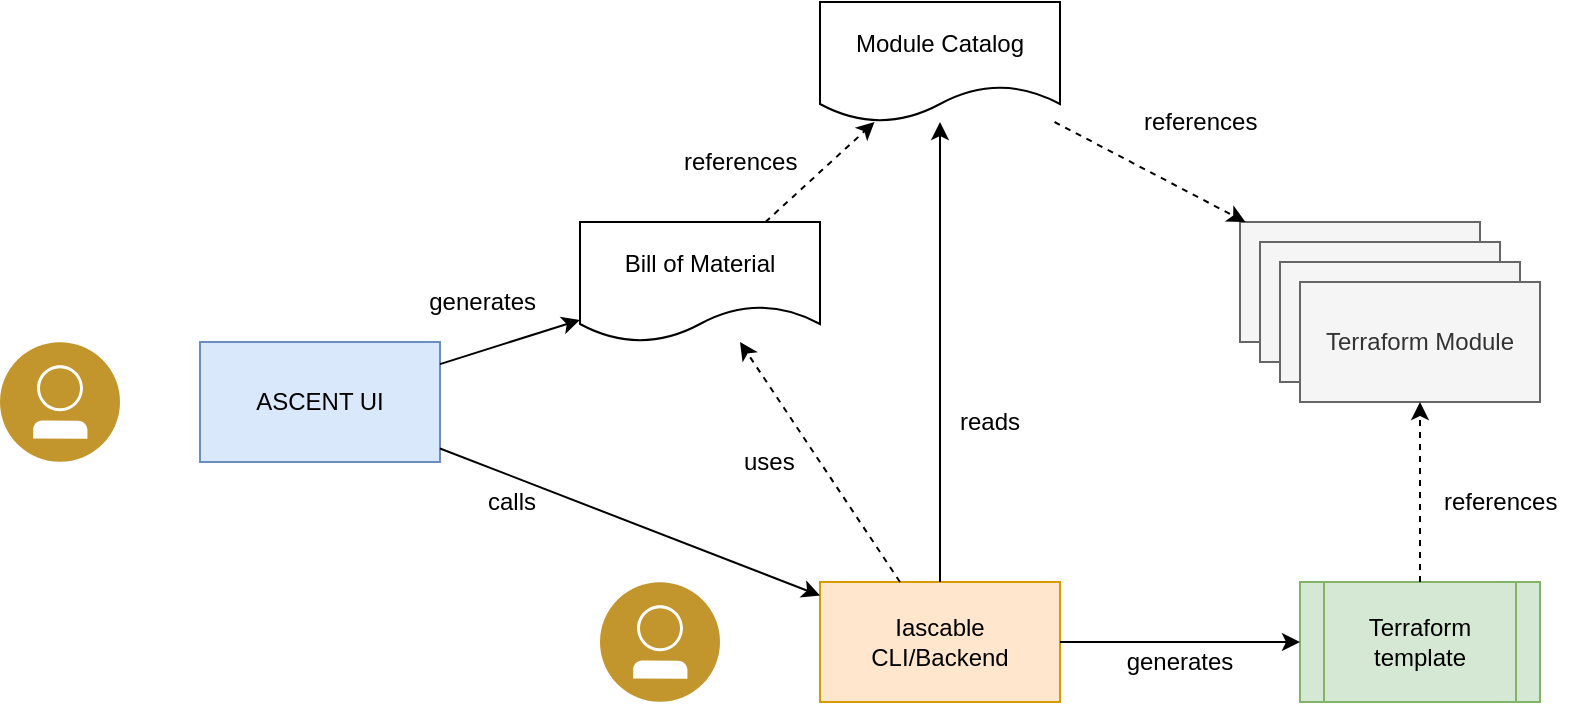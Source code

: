 <mxfile version="15.0.4" type="device"><diagram id="P2UX9CaxTNnmfsdx0i1e" name="Page-1"><mxGraphModel dx="1134" dy="757" grid="1" gridSize="10" guides="1" tooltips="1" connect="1" arrows="1" fold="1" page="1" pageScale="1" pageWidth="1100" pageHeight="850" math="0" shadow="0"><root><mxCell id="0"/><mxCell id="1" parent="0"/><mxCell id="_HZ6VoN-A9RjjOaQNkfs-1" value="Terraform Module" style="rounded=0;whiteSpace=wrap;html=1;fontSize=12;fillColor=#f5f5f5;strokeColor=#666666;fontColor=#333333;" parent="1" vertex="1"><mxGeometry x="690" y="260" width="120" height="60" as="geometry"/></mxCell><mxCell id="_HZ6VoN-A9RjjOaQNkfs-2" value="Terraform Module" style="rounded=0;whiteSpace=wrap;html=1;fontSize=12;fillColor=#f5f5f5;strokeColor=#666666;fontColor=#333333;" parent="1" vertex="1"><mxGeometry x="700" y="270" width="120" height="60" as="geometry"/></mxCell><mxCell id="_HZ6VoN-A9RjjOaQNkfs-3" value="Terraform Module" style="rounded=0;whiteSpace=wrap;html=1;fontSize=12;fillColor=#f5f5f5;strokeColor=#666666;fontColor=#333333;" parent="1" vertex="1"><mxGeometry x="710" y="280" width="120" height="60" as="geometry"/></mxCell><mxCell id="_HZ6VoN-A9RjjOaQNkfs-4" value="Terraform Module" style="rounded=0;whiteSpace=wrap;html=1;fontSize=12;fillColor=#f5f5f5;strokeColor=#666666;fontColor=#333333;" parent="1" vertex="1"><mxGeometry x="720" y="290" width="120" height="60" as="geometry"/></mxCell><mxCell id="_HZ6VoN-A9RjjOaQNkfs-5" value="Module Catalog" style="shape=document;whiteSpace=wrap;html=1;boundedLbl=1;fontSize=12;" parent="1" vertex="1"><mxGeometry x="480" y="150" width="120" height="60" as="geometry"/></mxCell><mxCell id="_HZ6VoN-A9RjjOaQNkfs-6" value="" style="endArrow=classic;html=1;fontSize=12;fontColor=#FFFFFF;dashed=1;" parent="1" source="_HZ6VoN-A9RjjOaQNkfs-5" target="_HZ6VoN-A9RjjOaQNkfs-1" edge="1"><mxGeometry width="50" height="50" relative="1" as="geometry"><mxPoint x="670" y="460" as="sourcePoint"/><mxPoint x="720" y="410" as="targetPoint"/></mxGeometry></mxCell><mxCell id="_HZ6VoN-A9RjjOaQNkfs-7" value="Bill of Material" style="shape=document;whiteSpace=wrap;html=1;boundedLbl=1;fontSize=12;" parent="1" vertex="1"><mxGeometry x="360" y="260" width="120" height="60" as="geometry"/></mxCell><mxCell id="_HZ6VoN-A9RjjOaQNkfs-9" value="ASCENT UI" style="rounded=0;whiteSpace=wrap;html=1;fontSize=12;fillColor=#dae8fc;strokeColor=#6c8ebf;" parent="1" vertex="1"><mxGeometry x="170" y="320" width="120" height="60" as="geometry"/></mxCell><mxCell id="_HZ6VoN-A9RjjOaQNkfs-10" value="Iascable &lt;br&gt;CLI/Backend" style="rounded=0;whiteSpace=wrap;html=1;fontSize=12;fillColor=#ffe6cc;strokeColor=#d79b00;" parent="1" vertex="1"><mxGeometry x="480" y="440" width="120" height="60" as="geometry"/></mxCell><mxCell id="_HZ6VoN-A9RjjOaQNkfs-11" value="" style="endArrow=classic;html=1;fontSize=12;fontColor=#FFFFFF;" parent="1" source="_HZ6VoN-A9RjjOaQNkfs-9" target="_HZ6VoN-A9RjjOaQNkfs-10" edge="1"><mxGeometry width="50" height="50" relative="1" as="geometry"><mxPoint x="670" y="380" as="sourcePoint"/><mxPoint x="720" y="330" as="targetPoint"/></mxGeometry></mxCell><mxCell id="_HZ6VoN-A9RjjOaQNkfs-13" value="Terraform template" style="shape=process;whiteSpace=wrap;html=1;backgroundOutline=1;fontSize=12;fillColor=#d5e8d4;strokeColor=#82b366;" parent="1" vertex="1"><mxGeometry x="720" y="440" width="120" height="60" as="geometry"/></mxCell><mxCell id="_HZ6VoN-A9RjjOaQNkfs-14" value="" style="endArrow=classic;html=1;fontSize=12;fontColor=#FFFFFF;" parent="1" source="_HZ6VoN-A9RjjOaQNkfs-10" target="_HZ6VoN-A9RjjOaQNkfs-13" edge="1"><mxGeometry width="50" height="50" relative="1" as="geometry"><mxPoint x="610" y="180" as="sourcePoint"/><mxPoint x="745" y="270" as="targetPoint"/></mxGeometry></mxCell><mxCell id="_HZ6VoN-A9RjjOaQNkfs-17" value="" style="endArrow=classic;html=1;fontSize=12;fontColor=#FFFFFF;dashed=1;" parent="1" source="_HZ6VoN-A9RjjOaQNkfs-7" target="_HZ6VoN-A9RjjOaQNkfs-5" edge="1"><mxGeometry width="50" height="50" relative="1" as="geometry"><mxPoint x="640" y="250" as="sourcePoint"/><mxPoint x="775" y="340" as="targetPoint"/></mxGeometry></mxCell><mxCell id="_HZ6VoN-A9RjjOaQNkfs-19" value="generates" style="text;html=1;strokeColor=none;fillColor=none;align=center;verticalAlign=middle;whiteSpace=wrap;rounded=0;fontSize=12;" parent="1" vertex="1"><mxGeometry x="600" y="470" width="120" height="20" as="geometry"/></mxCell><mxCell id="_HZ6VoN-A9RjjOaQNkfs-20" value="" style="endArrow=classic;html=1;fontSize=12;fontColor=#000000;" parent="1" source="_HZ6VoN-A9RjjOaQNkfs-10" target="_HZ6VoN-A9RjjOaQNkfs-5" edge="1"><mxGeometry width="50" height="50" relative="1" as="geometry"><mxPoint x="670" y="380" as="sourcePoint"/><mxPoint x="720" y="330" as="targetPoint"/></mxGeometry></mxCell><mxCell id="_HZ6VoN-A9RjjOaQNkfs-21" value="reads" style="text;html=1;strokeColor=none;fillColor=none;align=center;verticalAlign=middle;whiteSpace=wrap;rounded=0;fontSize=12;" parent="1" vertex="1"><mxGeometry x="540" y="350" width="50" height="20" as="geometry"/></mxCell><mxCell id="_HZ6VoN-A9RjjOaQNkfs-22" value="calls" style="text;html=1;strokeColor=none;fillColor=none;align=right;verticalAlign=middle;whiteSpace=wrap;rounded=0;fontSize=12;" parent="1" vertex="1"><mxGeometry x="300" y="390" width="40" height="20" as="geometry"/></mxCell><mxCell id="_HZ6VoN-A9RjjOaQNkfs-24" value="" style="endArrow=classic;html=1;fontSize=12;fontColor=#000000;" parent="1" source="_HZ6VoN-A9RjjOaQNkfs-9" target="_HZ6VoN-A9RjjOaQNkfs-7" edge="1"><mxGeometry width="50" height="50" relative="1" as="geometry"><mxPoint x="670" y="380" as="sourcePoint"/><mxPoint x="720" y="330" as="targetPoint"/></mxGeometry></mxCell><mxCell id="_HZ6VoN-A9RjjOaQNkfs-25" value="generates" style="text;html=1;strokeColor=none;fillColor=none;align=right;verticalAlign=middle;whiteSpace=wrap;rounded=0;fontSize=12;" parent="1" vertex="1"><mxGeometry x="280" y="290" width="60" height="20" as="geometry"/></mxCell><mxCell id="_HZ6VoN-A9RjjOaQNkfs-26" value="" style="aspect=fixed;perimeter=ellipsePerimeter;html=1;align=center;shadow=0;dashed=0;fontColor=#4277BB;labelBackgroundColor=#ffffff;fontSize=12;spacingTop=3;image;image=img/lib/ibm/users/user.svg;strokeColor=#000066;fillColor=#0066CC;" parent="1" vertex="1"><mxGeometry x="70" y="320" width="60" height="60" as="geometry"/></mxCell><mxCell id="_HZ6VoN-A9RjjOaQNkfs-27" value="" style="aspect=fixed;perimeter=ellipsePerimeter;html=1;align=center;shadow=0;dashed=0;fontColor=#4277BB;labelBackgroundColor=#ffffff;fontSize=12;spacingTop=3;image;image=img/lib/ibm/users/user.svg;strokeColor=#000066;fillColor=#0066CC;" parent="1" vertex="1"><mxGeometry x="370" y="440" width="60" height="60" as="geometry"/></mxCell><mxCell id="_HZ6VoN-A9RjjOaQNkfs-28" value="" style="endArrow=classic;html=1;fontSize=12;fontColor=#FFFFFF;dashed=1;" parent="1" source="_HZ6VoN-A9RjjOaQNkfs-13" target="_HZ6VoN-A9RjjOaQNkfs-4" edge="1"><mxGeometry width="50" height="50" relative="1" as="geometry"><mxPoint x="610" y="212" as="sourcePoint"/><mxPoint x="718.75" y="270" as="targetPoint"/></mxGeometry></mxCell><mxCell id="_HZ6VoN-A9RjjOaQNkfs-29" value="references" style="text;html=1;strokeColor=none;fillColor=none;align=left;verticalAlign=middle;whiteSpace=wrap;rounded=0;fontSize=12;" parent="1" vertex="1"><mxGeometry x="640" y="200" width="70" height="20" as="geometry"/></mxCell><mxCell id="_HZ6VoN-A9RjjOaQNkfs-30" value="references" style="text;html=1;strokeColor=none;fillColor=none;align=left;verticalAlign=middle;whiteSpace=wrap;rounded=0;fontSize=12;" parent="1" vertex="1"><mxGeometry x="790" y="390" width="70" height="20" as="geometry"/></mxCell><mxCell id="_HZ6VoN-A9RjjOaQNkfs-31" value="references" style="text;html=1;strokeColor=none;fillColor=none;align=left;verticalAlign=middle;whiteSpace=wrap;rounded=0;fontSize=12;" parent="1" vertex="1"><mxGeometry x="410" y="220" width="70" height="20" as="geometry"/></mxCell><mxCell id="_HZ6VoN-A9RjjOaQNkfs-32" value="" style="endArrow=classic;html=1;fontSize=12;fontColor=#FFFFFF;dashed=1;" parent="1" source="_HZ6VoN-A9RjjOaQNkfs-10" target="_HZ6VoN-A9RjjOaQNkfs-7" edge="1"><mxGeometry width="50" height="50" relative="1" as="geometry"><mxPoint x="610" y="214.286" as="sourcePoint"/><mxPoint x="707.5" y="270" as="targetPoint"/></mxGeometry></mxCell><mxCell id="_HZ6VoN-A9RjjOaQNkfs-33" value="uses" style="text;html=1;strokeColor=none;fillColor=none;align=left;verticalAlign=middle;whiteSpace=wrap;rounded=0;fontSize=12;" parent="1" vertex="1"><mxGeometry x="440" y="370" width="40" height="20" as="geometry"/></mxCell></root></mxGraphModel></diagram></mxfile>
